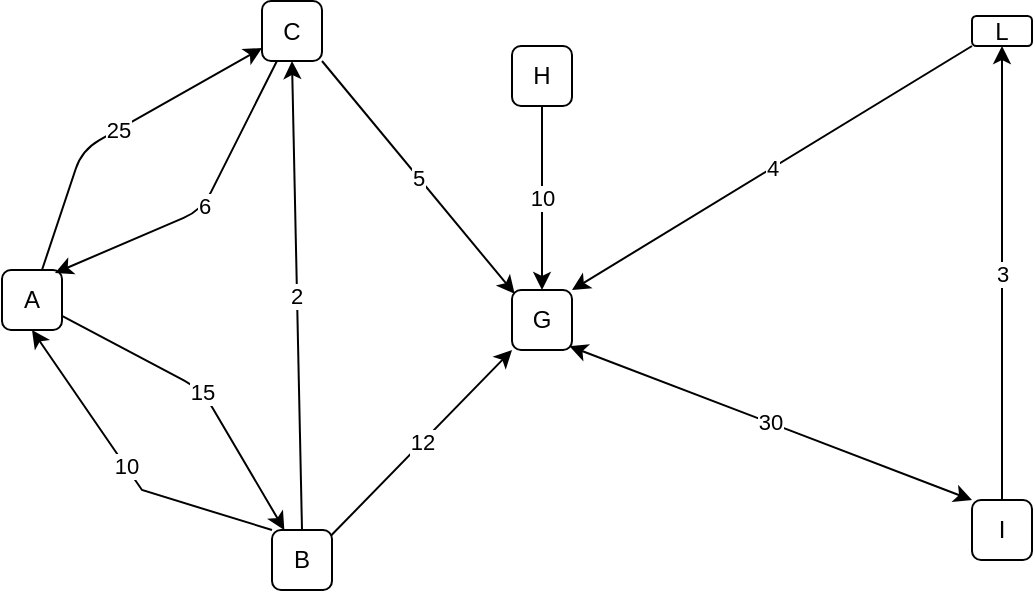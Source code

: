 <mxfile>
    <diagram name="Seite-1" id="7PXLoONtQBVVqUtS3sIZ">
        <mxGraphModel dx="1054" dy="1337" grid="1" gridSize="10" guides="1" tooltips="1" connect="1" arrows="1" fold="1" page="1" pageScale="1" pageWidth="827" pageHeight="1169" math="0" shadow="0">
            <root>
                <mxCell id="0"/>
                <mxCell id="1" parent="0"/>
                <mxCell id="0uPD2-q82YcFwM2yU2tX-1" value="A" style="rounded=1;whiteSpace=wrap;html=1;" parent="1" vertex="1">
                    <mxGeometry x="100" y="200" width="30" height="30" as="geometry"/>
                </mxCell>
                <mxCell id="0uPD2-q82YcFwM2yU2tX-3" value="B" style="rounded=1;whiteSpace=wrap;html=1;" parent="1" vertex="1">
                    <mxGeometry x="235" y="330" width="30" height="30" as="geometry"/>
                </mxCell>
                <mxCell id="0uPD2-q82YcFwM2yU2tX-4" value="C" style="rounded=1;whiteSpace=wrap;html=1;" parent="1" vertex="1">
                    <mxGeometry x="230" y="65.5" width="30" height="30" as="geometry"/>
                </mxCell>
                <mxCell id="0uPD2-q82YcFwM2yU2tX-5" value="G" style="rounded=1;whiteSpace=wrap;html=1;" parent="1" vertex="1">
                    <mxGeometry x="355" y="210" width="30" height="30" as="geometry"/>
                </mxCell>
                <mxCell id="0uPD2-q82YcFwM2yU2tX-6" value="H" style="rounded=1;whiteSpace=wrap;html=1;" parent="1" vertex="1">
                    <mxGeometry x="355" y="88" width="30" height="30" as="geometry"/>
                </mxCell>
                <mxCell id="0uPD2-q82YcFwM2yU2tX-7" value="I" style="rounded=1;whiteSpace=wrap;html=1;" parent="1" vertex="1">
                    <mxGeometry x="585" y="315" width="30" height="30" as="geometry"/>
                </mxCell>
                <mxCell id="0uPD2-q82YcFwM2yU2tX-8" value="L" style="rounded=1;whiteSpace=wrap;html=1;aspect=fixed;" parent="1" vertex="1">
                    <mxGeometry x="585" y="73" width="30" height="15" as="geometry"/>
                </mxCell>
                <mxCell id="0uPD2-q82YcFwM2yU2tX-9" value="6" style="endArrow=classic;startArrow=none;html=1;rounded=1;entryX=0.883;entryY=0.05;entryDx=0;entryDy=0;startFill=0;entryPerimeter=0;" parent="1" source="0uPD2-q82YcFwM2yU2tX-4" target="0uPD2-q82YcFwM2yU2tX-1" edge="1">
                    <mxGeometry width="50" height="50" relative="1" as="geometry">
                        <mxPoint x="580" y="240" as="sourcePoint"/>
                        <mxPoint x="630" y="190" as="targetPoint"/>
                        <Array as="points">
                            <mxPoint x="200" y="170"/>
                        </Array>
                    </mxGeometry>
                </mxCell>
                <mxCell id="0uPD2-q82YcFwM2yU2tX-11" value="2" style="endArrow=classic;html=1;rounded=0;entryX=0.5;entryY=1;entryDx=0;entryDy=0;exitX=0.5;exitY=0;exitDx=0;exitDy=0;" parent="1" source="0uPD2-q82YcFwM2yU2tX-3" target="0uPD2-q82YcFwM2yU2tX-4" edge="1">
                    <mxGeometry width="50" height="50" relative="1" as="geometry">
                        <mxPoint x="210" y="310" as="sourcePoint"/>
                        <mxPoint x="260" y="260" as="targetPoint"/>
                    </mxGeometry>
                </mxCell>
                <mxCell id="0uPD2-q82YcFwM2yU2tX-12" value="12" style="endArrow=classic;html=1;rounded=0;exitX=0.981;exitY=0.097;exitDx=0;exitDy=0;exitPerimeter=0;entryX=0;entryY=1;entryDx=0;entryDy=0;" parent="1" source="0uPD2-q82YcFwM2yU2tX-3" target="0uPD2-q82YcFwM2yU2tX-5" edge="1">
                    <mxGeometry width="50" height="50" relative="1" as="geometry">
                        <mxPoint x="320" y="360" as="sourcePoint"/>
                        <mxPoint x="370" y="310" as="targetPoint"/>
                    </mxGeometry>
                </mxCell>
                <mxCell id="0uPD2-q82YcFwM2yU2tX-13" value="5" style="endArrow=classic;html=1;rounded=0;entryX=0.044;entryY=0.063;entryDx=0;entryDy=0;entryPerimeter=0;exitX=1;exitY=1;exitDx=0;exitDy=0;" parent="1" source="0uPD2-q82YcFwM2yU2tX-4" target="0uPD2-q82YcFwM2yU2tX-5" edge="1">
                    <mxGeometry width="50" height="50" relative="1" as="geometry">
                        <mxPoint x="320" y="200" as="sourcePoint"/>
                        <mxPoint x="370" y="150" as="targetPoint"/>
                    </mxGeometry>
                </mxCell>
                <mxCell id="0uPD2-q82YcFwM2yU2tX-15" value="10" style="endArrow=classic;html=1;rounded=0;exitX=0.5;exitY=1;exitDx=0;exitDy=0;entryX=0.5;entryY=0;entryDx=0;entryDy=0;" parent="1" source="0uPD2-q82YcFwM2yU2tX-6" target="0uPD2-q82YcFwM2yU2tX-5" edge="1">
                    <mxGeometry width="50" height="50" relative="1" as="geometry">
                        <mxPoint x="560" y="220" as="sourcePoint"/>
                        <mxPoint x="610" y="170" as="targetPoint"/>
                    </mxGeometry>
                </mxCell>
                <mxCell id="0uPD2-q82YcFwM2yU2tX-18" value="30" style="endArrow=classic;startArrow=classic;html=1;rounded=0;entryX=0;entryY=0;entryDx=0;entryDy=0;exitX=0.958;exitY=0.936;exitDx=0;exitDy=0;exitPerimeter=0;" parent="1" source="0uPD2-q82YcFwM2yU2tX-5" target="0uPD2-q82YcFwM2yU2tX-7" edge="1">
                    <mxGeometry width="50" height="50" relative="1" as="geometry">
                        <mxPoint x="410" y="300" as="sourcePoint"/>
                        <mxPoint x="460" y="250" as="targetPoint"/>
                    </mxGeometry>
                </mxCell>
                <mxCell id="0uPD2-q82YcFwM2yU2tX-19" value="3" style="endArrow=classic;html=1;rounded=0;entryX=0.5;entryY=1;entryDx=0;entryDy=0;exitX=0.5;exitY=0;exitDx=0;exitDy=0;" parent="1" source="0uPD2-q82YcFwM2yU2tX-7" target="0uPD2-q82YcFwM2yU2tX-8" edge="1">
                    <mxGeometry width="50" height="50" relative="1" as="geometry">
                        <mxPoint x="600" y="300" as="sourcePoint"/>
                        <mxPoint x="690" y="230" as="targetPoint"/>
                    </mxGeometry>
                </mxCell>
                <mxCell id="0uPD2-q82YcFwM2yU2tX-20" value="4" style="endArrow=classic;html=1;rounded=0;entryX=1;entryY=0;entryDx=0;entryDy=0;exitX=0;exitY=1;exitDx=0;exitDy=0;" parent="1" source="0uPD2-q82YcFwM2yU2tX-8" target="0uPD2-q82YcFwM2yU2tX-5" edge="1">
                    <mxGeometry width="50" height="50" relative="1" as="geometry">
                        <mxPoint x="520" y="240" as="sourcePoint"/>
                        <mxPoint x="570" y="190" as="targetPoint"/>
                    </mxGeometry>
                </mxCell>
                <mxCell id="0uPD2-q82YcFwM2yU2tX-27" value="10" style="endArrow=none;startArrow=classic;html=1;rounded=0;entryX=0;entryY=0;entryDx=0;entryDy=0;exitX=0.5;exitY=1;exitDx=0;exitDy=0;endFill=0;" parent="1" source="0uPD2-q82YcFwM2yU2tX-1" target="0uPD2-q82YcFwM2yU2tX-3" edge="1">
                    <mxGeometry width="50" height="50" relative="1" as="geometry">
                        <mxPoint x="70" y="340" as="sourcePoint"/>
                        <mxPoint x="120" y="290" as="targetPoint"/>
                        <Array as="points">
                            <mxPoint x="170" y="310"/>
                        </Array>
                    </mxGeometry>
                </mxCell>
                <mxCell id="2" value="25" style="endArrow=classic;html=1;" edge="1" parent="1" source="0uPD2-q82YcFwM2yU2tX-1" target="0uPD2-q82YcFwM2yU2tX-4">
                    <mxGeometry width="50" height="50" relative="1" as="geometry">
                        <mxPoint x="40" y="340" as="sourcePoint"/>
                        <mxPoint x="90" y="140" as="targetPoint"/>
                        <Array as="points">
                            <mxPoint x="140" y="140"/>
                        </Array>
                    </mxGeometry>
                </mxCell>
                <mxCell id="3" value="15" style="endArrow=classic;html=1;rounded=1;" edge="1" parent="1" source="0uPD2-q82YcFwM2yU2tX-1" target="0uPD2-q82YcFwM2yU2tX-3">
                    <mxGeometry width="50" height="50" relative="1" as="geometry">
                        <mxPoint x="260" y="350" as="sourcePoint"/>
                        <mxPoint x="310" y="300" as="targetPoint"/>
                        <Array as="points">
                            <mxPoint x="200" y="260"/>
                        </Array>
                    </mxGeometry>
                </mxCell>
            </root>
        </mxGraphModel>
    </diagram>
</mxfile>
